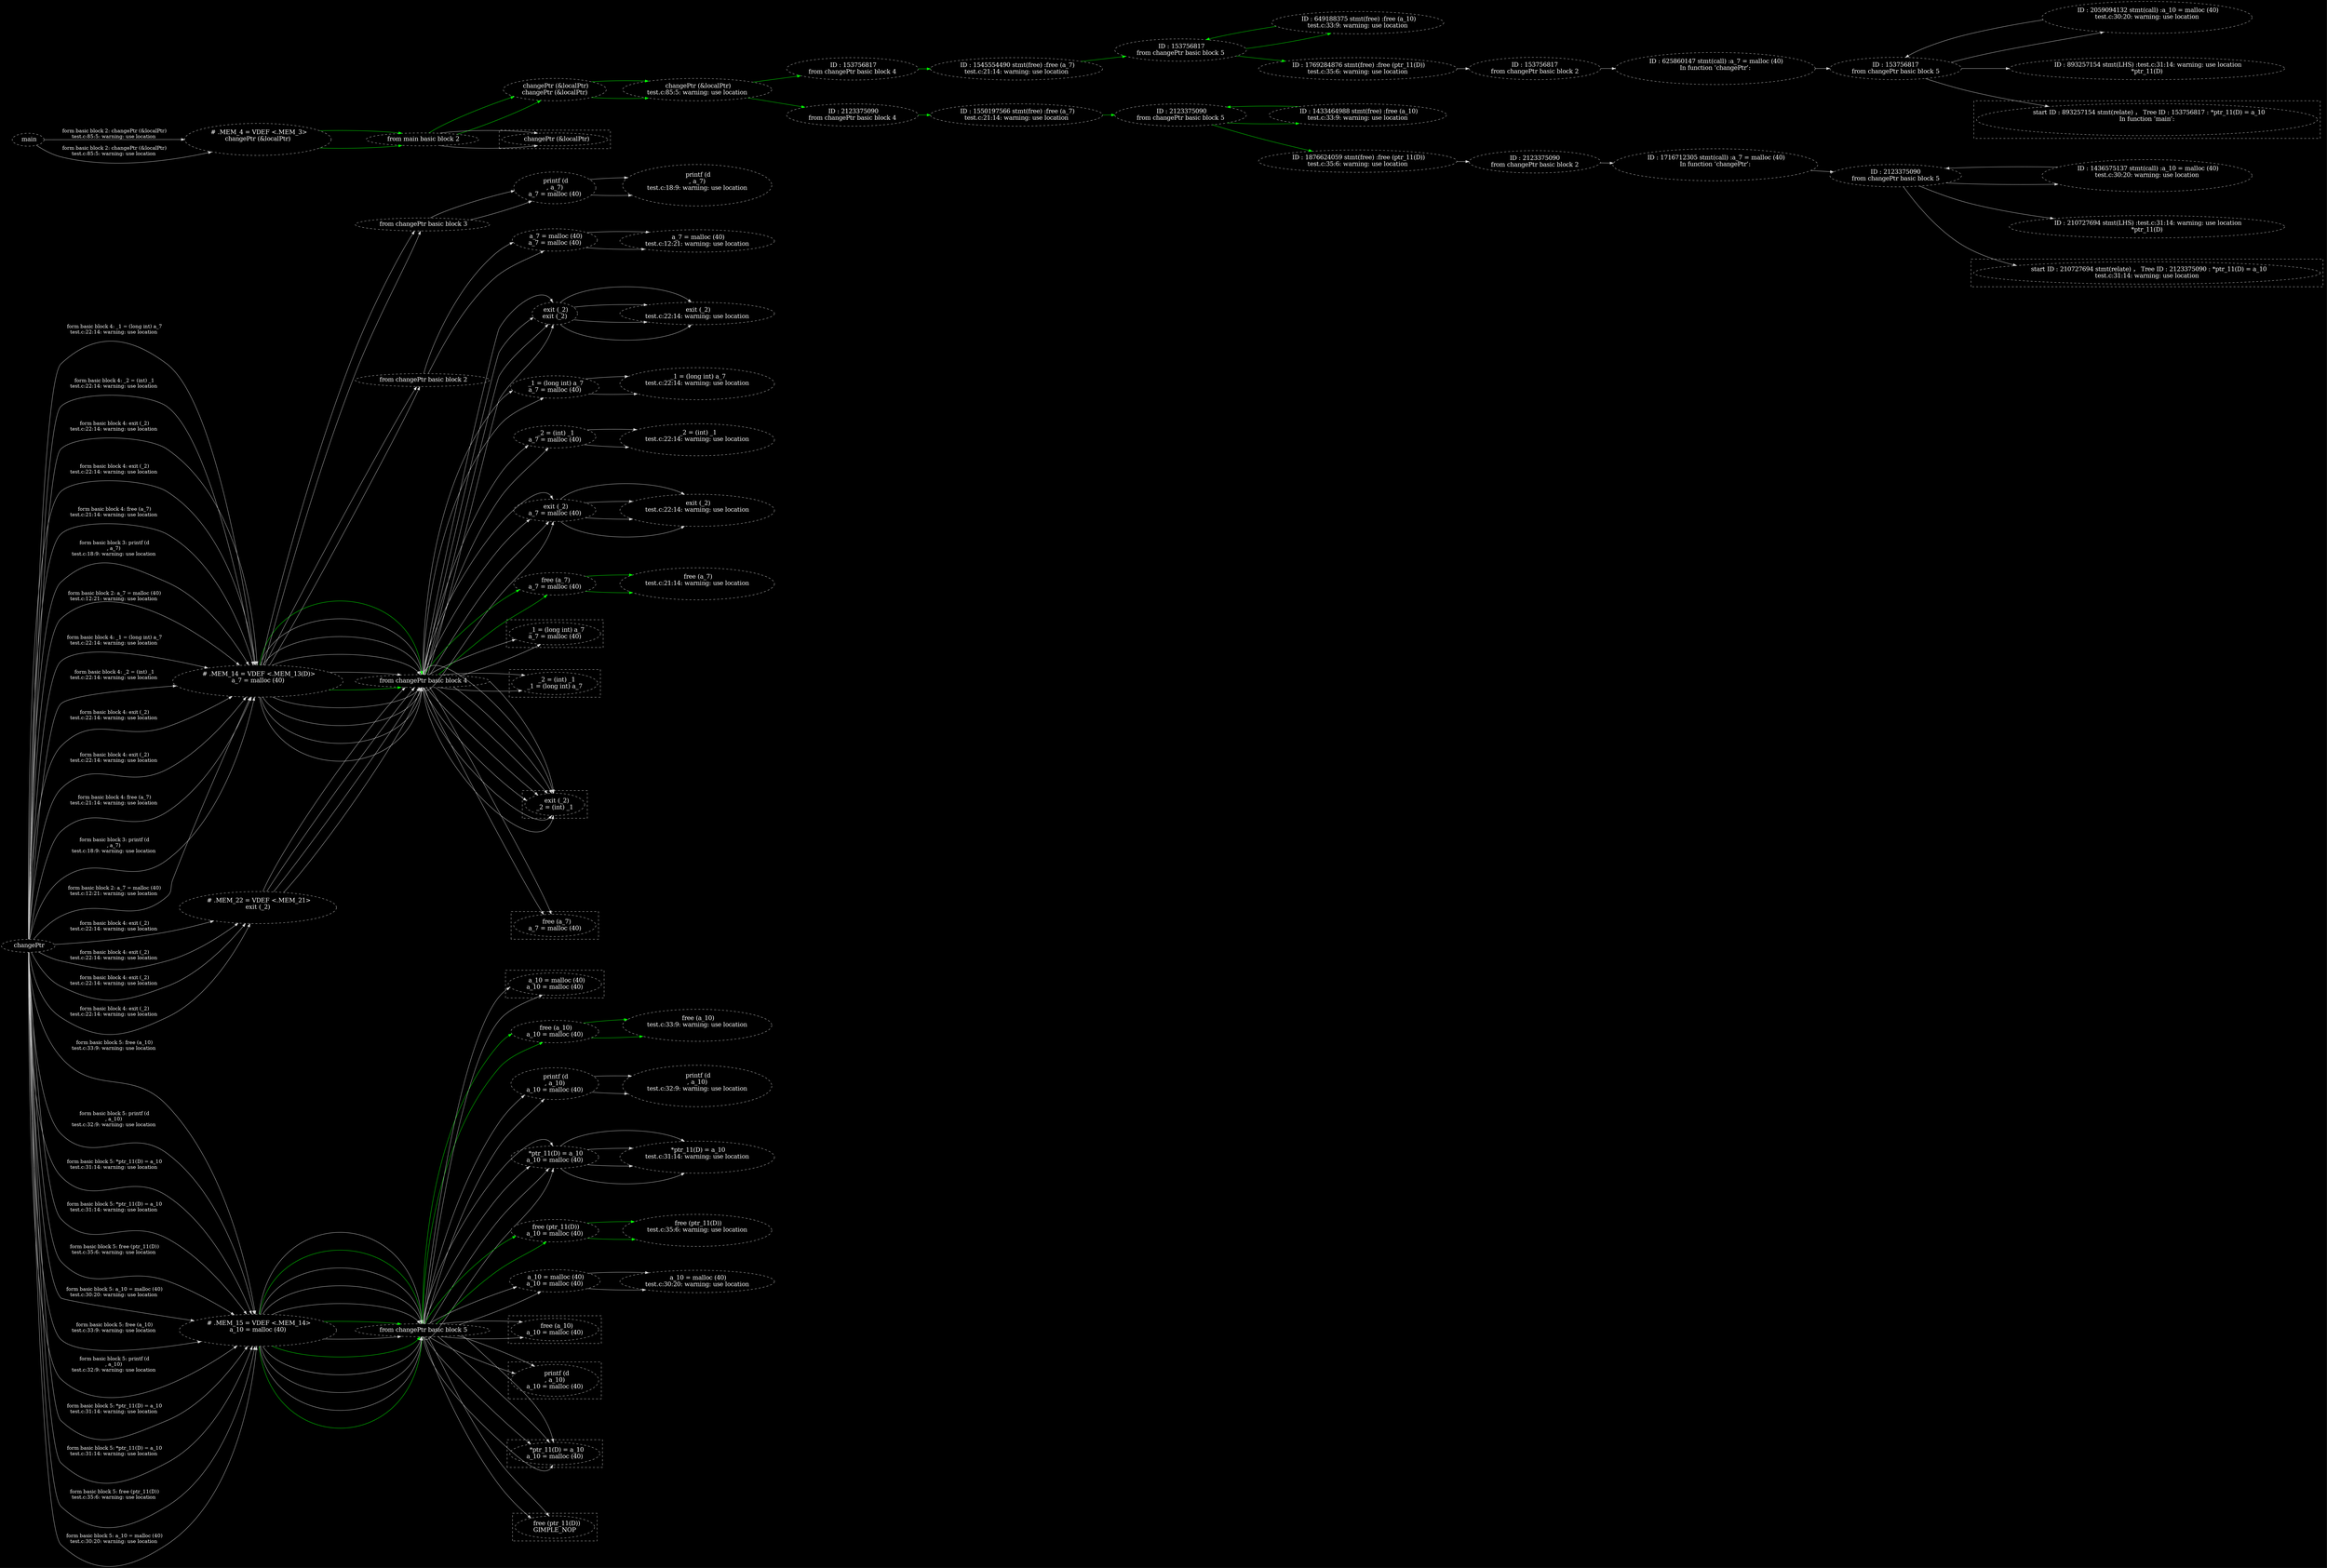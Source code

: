 digraph {   graph [bgcolor=black];node [fillcolor=black color=lightgray     fontsize = 18 fontcolor=white  style="filled,dashed"]; edge [color=lightgray]; constraint=false ;rankdir = LR; rank=same; nodesep=1.0; 


" changePtr
"->


" # .MEM_14 = VDEF <.MEM_13(D)>
a_7 = malloc (40)

"

[fontsize = 15 fontcolor=white;label=" form basic block 4: _1 = (long int) a_7
test.c:22:14: warning: use location

" ]

" # .MEM_14 = VDEF <.MEM_13(D)>
a_7 = malloc (40)

"->

" from changePtr basic block 4"

->" _1 = (long int) a_7
a_7 = malloc (40)
"

->" _1 = (long int) a_7
test.c:22:14: warning: use location

"

" changePtr
"->


" # .MEM_14 = VDEF <.MEM_13(D)>
a_7 = malloc (40)

"

[fontsize = 15 fontcolor=white;label=" form basic block 4: _2 = (int) _1
test.c:22:14: warning: use location

" ]

" # .MEM_14 = VDEF <.MEM_13(D)>
a_7 = malloc (40)

"->

" from changePtr basic block 4"

->" _2 = (int) _1
a_7 = malloc (40)
"

->" _2 = (int) _1
test.c:22:14: warning: use location

"

" changePtr
"->


" # .MEM_14 = VDEF <.MEM_13(D)>
a_7 = malloc (40)

"

[fontsize = 15 fontcolor=white;label=" form basic block 4: exit (_2)
test.c:22:14: warning: use location

" ]

" # .MEM_14 = VDEF <.MEM_13(D)>
a_7 = malloc (40)

"->

" from changePtr basic block 4"

->" exit (_2)
a_7 = malloc (40)
"

->" exit (_2)
test.c:22:14: warning: use location

"


" changePtr
"->


" # .MEM_14 = VDEF <.MEM_13(D)>
a_7 = malloc (40)

"

[fontsize = 15 fontcolor=white;label=" form basic block 4: exit (_2)
test.c:22:14: warning: use location

" ]

" # .MEM_14 = VDEF <.MEM_13(D)>
a_7 = malloc (40)

"->

" from changePtr basic block 4"

->" exit (_2)
a_7 = malloc (40)
"

->" exit (_2)
test.c:22:14: warning: use location

"


" changePtr
"->


" # .MEM_14 = VDEF <.MEM_13(D)>
a_7 = malloc (40)

"

[fontsize = 15 fontcolor=white;label=" form basic block 4: free (a_7)
test.c:21:14: warning: use location

" ]

" # .MEM_14 = VDEF <.MEM_13(D)>
a_7 = malloc (40)

"->

" from changePtr basic block 4"

->" free (a_7)
a_7 = malloc (40)
"

->" free (a_7)
test.c:21:14: warning: use location

"

[color="green" ]


" changePtr
"->


" # .MEM_14 = VDEF <.MEM_13(D)>
a_7 = malloc (40)

"

[fontsize = 15 fontcolor=white;label=" form basic block 3: printf (d
, a_7)
test.c:18:9: warning: use location

" ]

" # .MEM_14 = VDEF <.MEM_13(D)>
a_7 = malloc (40)

"->

" from changePtr basic block 3"

->" printf (d
, a_7)
a_7 = malloc (40)
"

->" printf (d
, a_7)
test.c:18:9: warning: use location

"


" changePtr
"->


" # .MEM_14 = VDEF <.MEM_13(D)>
a_7 = malloc (40)

"

[fontsize = 15 fontcolor=white;label=" form basic block 2: a_7 = malloc (40)
test.c:12:21: warning: use location
" ]

" # .MEM_14 = VDEF <.MEM_13(D)>
a_7 = malloc (40)

"->

" from changePtr basic block 2"

->" a_7 = malloc (40)
a_7 = malloc (40)
"

->" a_7 = malloc (40)
test.c:12:21: warning: use location
"


" from changePtr basic block 4"

->subgraph cluster_201234116 { color=lightgrey; style ="dashed";"  _1 = (long int) a_7
a_7 = malloc (40)
";}

" from changePtr basic block 4"

->subgraph cluster_655052313 { color=lightgrey; style ="dashed";"  _2 = (int) _1
_1 = (long int) a_7
";}

" from changePtr basic block 4"

->subgraph cluster_327847241 { color=lightgrey; style ="dashed";"  exit (_2)
_2 = (int) _1
";}

" from changePtr basic block 4"

->subgraph cluster_565711244 { color=lightgrey; style ="dashed";"  exit (_2)
_2 = (int) _1
";}

" from changePtr basic block 4"

->subgraph cluster_247305845 { color=lightgrey; style ="dashed";"  free (a_7)
a_7 = malloc (40)
";}



 




" changePtr
"->


" # .MEM_22 = VDEF <.MEM_21>
exit (_2)

"

[fontsize = 15 fontcolor=white;label=" form basic block 4: exit (_2)
test.c:22:14: warning: use location
" ]

" # .MEM_22 = VDEF <.MEM_21>
exit (_2)

"->

" from changePtr basic block 4"

->" exit (_2)
exit (_2)
"

->" exit (_2)
test.c:22:14: warning: use location
"


" changePtr
"->


" # .MEM_22 = VDEF <.MEM_21>
exit (_2)

"

[fontsize = 15 fontcolor=white;label=" form basic block 4: exit (_2)
test.c:22:14: warning: use location
" ]

" # .MEM_22 = VDEF <.MEM_21>
exit (_2)

"->

" from changePtr basic block 4"

->" exit (_2)
exit (_2)
"

->" exit (_2)
test.c:22:14: warning: use location
"


" from changePtr basic block 4"

->subgraph cluster_281876895 { color=lightgrey; style ="dashed";"  exit (_2)
_2 = (int) _1
";}

" from changePtr basic block 4"

->subgraph cluster_561819290 { color=lightgrey; style ="dashed";"  exit (_2)
_2 = (int) _1
";}



 




" changePtr
"->


" # .MEM_15 = VDEF <.MEM_14>
a_10 = malloc (40)

"

[fontsize = 15 fontcolor=white;label=" form basic block 5: free (a_10)
test.c:33:9: warning: use location

" ]

" # .MEM_15 = VDEF <.MEM_14>
a_10 = malloc (40)

"->

" from changePtr basic block 5"

->" free (a_10)
a_10 = malloc (40)
"

->" free (a_10)
test.c:33:9: warning: use location

"

[color="green" ]


" changePtr
"->


" # .MEM_15 = VDEF <.MEM_14>
a_10 = malloc (40)

"

[fontsize = 15 fontcolor=white;label=" form basic block 5: printf (d
, a_10)
test.c:32:9: warning: use location

" ]

" # .MEM_15 = VDEF <.MEM_14>
a_10 = malloc (40)

"->

" from changePtr basic block 5"

->" printf (d
, a_10)
a_10 = malloc (40)
"

->" printf (d
, a_10)
test.c:32:9: warning: use location

"


" changePtr
"->


" # .MEM_15 = VDEF <.MEM_14>
a_10 = malloc (40)

"

[fontsize = 15 fontcolor=white;label=" form basic block 5: *ptr_11(D) = a_10
test.c:31:14: warning: use location

" ]

" # .MEM_15 = VDEF <.MEM_14>
a_10 = malloc (40)

"->

" from changePtr basic block 5"

->" *ptr_11(D) = a_10
a_10 = malloc (40)
"

->" *ptr_11(D) = a_10
test.c:31:14: warning: use location

"


" changePtr
"->


" # .MEM_15 = VDEF <.MEM_14>
a_10 = malloc (40)

"

[fontsize = 15 fontcolor=white;label=" form basic block 5: *ptr_11(D) = a_10
test.c:31:14: warning: use location

" ]

" # .MEM_15 = VDEF <.MEM_14>
a_10 = malloc (40)

"->

" from changePtr basic block 5"

->" *ptr_11(D) = a_10
a_10 = malloc (40)
"

->" *ptr_11(D) = a_10
test.c:31:14: warning: use location

"


" changePtr
"->


" # .MEM_15 = VDEF <.MEM_14>
a_10 = malloc (40)

"

[fontsize = 15 fontcolor=white;label=" form basic block 5: free (ptr_11(D))
test.c:35:6: warning: use location

" ]

" # .MEM_15 = VDEF <.MEM_14>
a_10 = malloc (40)

"->

" from changePtr basic block 5"

->" free (ptr_11(D))
a_10 = malloc (40)
"

->" free (ptr_11(D))
test.c:35:6: warning: use location

"

[color="green" ]


" changePtr
"->


" # .MEM_15 = VDEF <.MEM_14>
a_10 = malloc (40)

"

[fontsize = 15 fontcolor=white;label=" form basic block 5: a_10 = malloc (40)
test.c:30:20: warning: use location
" ]

" # .MEM_15 = VDEF <.MEM_14>
a_10 = malloc (40)

"->

" from changePtr basic block 5"

->" a_10 = malloc (40)
a_10 = malloc (40)
"

->" a_10 = malloc (40)
test.c:30:20: warning: use location
"


" from changePtr basic block 5"

->subgraph cluster_1818784785 { color=lightgrey; style ="dashed";"  free (a_10)
a_10 = malloc (40)
";}

" from changePtr basic block 5"

->subgraph cluster_1780842483 { color=lightgrey; style ="dashed";"  printf (d
, a_10)
a_10 = malloc (40)
";}

" from changePtr basic block 5"

->subgraph cluster_806935330 { color=lightgrey; style ="dashed";"  *ptr_11(D) = a_10
a_10 = malloc (40)
";}

" from changePtr basic block 5"

->subgraph cluster_871736945 { color=lightgrey; style ="dashed";"  *ptr_11(D) = a_10
a_10 = malloc (40)
";}

" from changePtr basic block 5"

->subgraph cluster_300674910 { color=lightgrey; style ="dashed";"  free (ptr_11(D))
GIMPLE_NOP
";}

" from changePtr basic block 5"

->subgraph cluster_313287563 { color=lightgrey; style ="dashed";"  a_10 = malloc (40)
a_10 = malloc (40)
";}



 




" main
"->


" # .MEM_4 = VDEF <.MEM_3>
changePtr (&localPtr)

"

[fontsize = 15 fontcolor=white;label=" form basic block 2: changePtr (&localPtr)
test.c:85:5: warning: use location
" ]

" # .MEM_4 = VDEF <.MEM_3>
changePtr (&localPtr)

"->

" from main basic block 2"

->" changePtr (&localPtr)
changePtr (&localPtr)
"

->" changePtr (&localPtr)
test.c:85:5: warning: use location
"


->" ID : 153756817
from changePtr basic block 4"->

" ID : 1545554490 stmt(free) :free (a_7)
test.c:21:14: warning: use location
"

[color="green" ]

" ID : 1545554490 stmt(free) :free (a_7)
test.c:21:14: warning: use location
"


->" ID : 153756817
from changePtr basic block 5"->

" ID : 649188375 stmt(free) :free (a_10)
test.c:33:9: warning: use location
"

[color="green" ]

" ID : 649188375 stmt(free) :free (a_10)
test.c:33:9: warning: use location
"


->" ID : 153756817
from changePtr basic block 5"->

" ID : 1769284876 stmt(free) :free (ptr_11(D))
test.c:35:6: warning: use location
"

[color="green" ]

" ID : 1769284876 stmt(free) :free (ptr_11(D))
test.c:35:6: warning: use location
"


->"ID : 153756817
from changePtr basic block 2"->

" ID : 625860147 stmt(call) :a_7 = malloc (40)
In function ‘changePtr’:

"

->"ID : 153756817
from changePtr basic block 5"->

" ID : 2059094132 stmt(call) :a_10 = malloc (40)
test.c:30:20: warning: use location

"


->"ID : 153756817
from changePtr basic block 5"->


" ID : 893257154 stmt(LHS) :test.c:31:14: warning: use location
*ptr_11(D)
"


" main
"->


" # .MEM_4 = VDEF <.MEM_3>
changePtr (&localPtr)

"

[fontsize = 15 fontcolor=white;label=" form basic block 2: changePtr (&localPtr)
test.c:85:5: warning: use location
" ]

" # .MEM_4 = VDEF <.MEM_3>
changePtr (&localPtr)

"->

" from main basic block 2"

->" changePtr (&localPtr)
changePtr (&localPtr)
"

->" changePtr (&localPtr)
test.c:85:5: warning: use location
"


->" ID : 2123375090
from changePtr basic block 4"->

" ID : 1550197566 stmt(free) :free (a_7)
test.c:21:14: warning: use location
"

[color="green" ]

" ID : 1550197566 stmt(free) :free (a_7)
test.c:21:14: warning: use location
"


->" ID : 2123375090
from changePtr basic block 5"->

" ID : 1433464988 stmt(free) :free (a_10)
test.c:33:9: warning: use location
"

[color="green" ]

" ID : 1433464988 stmt(free) :free (a_10)
test.c:33:9: warning: use location
"


->" ID : 2123375090
from changePtr basic block 5"->

" ID : 1876624059 stmt(free) :free (ptr_11(D))
test.c:35:6: warning: use location
"

[color="green" ]

" ID : 1876624059 stmt(free) :free (ptr_11(D))
test.c:35:6: warning: use location
"


->"ID : 2123375090
from changePtr basic block 2"->

" ID : 1716712305 stmt(call) :a_7 = malloc (40)
In function ‘changePtr’:

"

->"ID : 2123375090
from changePtr basic block 5"->

" ID : 1436575137 stmt(call) :a_10 = malloc (40)
test.c:30:20: warning: use location

"


->"ID : 2123375090
from changePtr basic block 5"->


" ID : 210727694 stmt(LHS) :test.c:31:14: warning: use location
*ptr_11(D)
"


" from main basic block 2"

->subgraph cluster_291005094 { color=lightgrey; style ="dashed";"  changePtr (&localPtr)
";}

" from main basic block 2"

->subgraph cluster_1167926942 { color=lightgrey; style ="dashed";"  changePtr (&localPtr)
";}

"ID : 153756817
from changePtr basic block 5"->

subgraph cluster_456813166 { color=lightgrey; style ="dashed";"  start ID : 893257154 stmt(relate) ， Tree ID : 153756817 : *ptr_11(D) = a_10
In function ‘main’:

";}

"ID : 2123375090
from changePtr basic block 5"->

subgraph cluster_242138978 { color=lightgrey; style ="dashed";"  start ID : 210727694 stmt(relate) ， Tree ID : 2123375090 : *ptr_11(D) = a_10
test.c:31:14: warning: use location
";}



 




" changePtr
"->


" # .MEM_14 = VDEF <.MEM_13(D)>
a_7 = malloc (40)

"

[fontsize = 15 fontcolor=white;label=" form basic block 4: _1 = (long int) a_7
test.c:22:14: warning: use location

" ]

" # .MEM_14 = VDEF <.MEM_13(D)>
a_7 = malloc (40)

"->

" from changePtr basic block 4"

->" _1 = (long int) a_7
a_7 = malloc (40)
"

->" _1 = (long int) a_7
test.c:22:14: warning: use location

"

" changePtr
"->


" # .MEM_14 = VDEF <.MEM_13(D)>
a_7 = malloc (40)

"

[fontsize = 15 fontcolor=white;label=" form basic block 4: _2 = (int) _1
test.c:22:14: warning: use location

" ]

" # .MEM_14 = VDEF <.MEM_13(D)>
a_7 = malloc (40)

"->

" from changePtr basic block 4"

->" _2 = (int) _1
a_7 = malloc (40)
"

->" _2 = (int) _1
test.c:22:14: warning: use location

"

" changePtr
"->


" # .MEM_14 = VDEF <.MEM_13(D)>
a_7 = malloc (40)

"

[fontsize = 15 fontcolor=white;label=" form basic block 4: exit (_2)
test.c:22:14: warning: use location

" ]

" # .MEM_14 = VDEF <.MEM_13(D)>
a_7 = malloc (40)

"->

" from changePtr basic block 4"

->" exit (_2)
a_7 = malloc (40)
"

->" exit (_2)
test.c:22:14: warning: use location

"


" changePtr
"->


" # .MEM_14 = VDEF <.MEM_13(D)>
a_7 = malloc (40)

"

[fontsize = 15 fontcolor=white;label=" form basic block 4: exit (_2)
test.c:22:14: warning: use location

" ]

" # .MEM_14 = VDEF <.MEM_13(D)>
a_7 = malloc (40)

"->

" from changePtr basic block 4"

->" exit (_2)
a_7 = malloc (40)
"

->" exit (_2)
test.c:22:14: warning: use location

"


" changePtr
"->


" # .MEM_14 = VDEF <.MEM_13(D)>
a_7 = malloc (40)

"

[fontsize = 15 fontcolor=white;label=" form basic block 4: free (a_7)
test.c:21:14: warning: use location

" ]

" # .MEM_14 = VDEF <.MEM_13(D)>
a_7 = malloc (40)

"->

" from changePtr basic block 4"

->" free (a_7)
a_7 = malloc (40)
"

->" free (a_7)
test.c:21:14: warning: use location

"

[color="green" ]


" changePtr
"->


" # .MEM_14 = VDEF <.MEM_13(D)>
a_7 = malloc (40)

"

[fontsize = 15 fontcolor=white;label=" form basic block 3: printf (d
, a_7)
test.c:18:9: warning: use location

" ]

" # .MEM_14 = VDEF <.MEM_13(D)>
a_7 = malloc (40)

"->

" from changePtr basic block 3"

->" printf (d
, a_7)
a_7 = malloc (40)
"

->" printf (d
, a_7)
test.c:18:9: warning: use location

"


" changePtr
"->


" # .MEM_14 = VDEF <.MEM_13(D)>
a_7 = malloc (40)

"

[fontsize = 15 fontcolor=white;label=" form basic block 2: a_7 = malloc (40)
test.c:12:21: warning: use location
" ]

" # .MEM_14 = VDEF <.MEM_13(D)>
a_7 = malloc (40)

"->

" from changePtr basic block 2"

->" a_7 = malloc (40)
a_7 = malloc (40)
"

->" a_7 = malloc (40)
test.c:12:21: warning: use location
"


" from changePtr basic block 4"

->subgraph cluster_1369161059 { color=lightgrey; style ="dashed";"  _1 = (long int) a_7
a_7 = malloc (40)
";}

" from changePtr basic block 4"

->subgraph cluster_1111865480 { color=lightgrey; style ="dashed";"  _2 = (int) _1
_1 = (long int) a_7
";}

" from changePtr basic block 4"

->subgraph cluster_569986219 { color=lightgrey; style ="dashed";"  exit (_2)
_2 = (int) _1
";}

" from changePtr basic block 4"

->subgraph cluster_1934872303 { color=lightgrey; style ="dashed";"  exit (_2)
_2 = (int) _1
";}

" from changePtr basic block 4"

->subgraph cluster_1359171325 { color=lightgrey; style ="dashed";"  free (a_7)
a_7 = malloc (40)
";}



 




" changePtr
"->


" # .MEM_22 = VDEF <.MEM_21>
exit (_2)

"

[fontsize = 15 fontcolor=white;label=" form basic block 4: exit (_2)
test.c:22:14: warning: use location
" ]

" # .MEM_22 = VDEF <.MEM_21>
exit (_2)

"->

" from changePtr basic block 4"

->" exit (_2)
exit (_2)
"

->" exit (_2)
test.c:22:14: warning: use location
"


" changePtr
"->


" # .MEM_22 = VDEF <.MEM_21>
exit (_2)

"

[fontsize = 15 fontcolor=white;label=" form basic block 4: exit (_2)
test.c:22:14: warning: use location
" ]

" # .MEM_22 = VDEF <.MEM_21>
exit (_2)

"->

" from changePtr basic block 4"

->" exit (_2)
exit (_2)
"

->" exit (_2)
test.c:22:14: warning: use location
"


" from changePtr basic block 4"

->subgraph cluster_851863115 { color=lightgrey; style ="dashed";"  exit (_2)
_2 = (int) _1
";}

" from changePtr basic block 4"

->subgraph cluster_349207945 { color=lightgrey; style ="dashed";"  exit (_2)
_2 = (int) _1
";}



 




" changePtr
"->


" # .MEM_15 = VDEF <.MEM_14>
a_10 = malloc (40)

"

[fontsize = 15 fontcolor=white;label=" form basic block 5: free (a_10)
test.c:33:9: warning: use location

" ]

" # .MEM_15 = VDEF <.MEM_14>
a_10 = malloc (40)

"->

" from changePtr basic block 5"

->" free (a_10)
a_10 = malloc (40)
"

->" free (a_10)
test.c:33:9: warning: use location

"

[color="green" ]


" changePtr
"->


" # .MEM_15 = VDEF <.MEM_14>
a_10 = malloc (40)

"

[fontsize = 15 fontcolor=white;label=" form basic block 5: printf (d
, a_10)
test.c:32:9: warning: use location

" ]

" # .MEM_15 = VDEF <.MEM_14>
a_10 = malloc (40)

"->

" from changePtr basic block 5"

->" printf (d
, a_10)
a_10 = malloc (40)
"

->" printf (d
, a_10)
test.c:32:9: warning: use location

"


" changePtr
"->


" # .MEM_15 = VDEF <.MEM_14>
a_10 = malloc (40)

"

[fontsize = 15 fontcolor=white;label=" form basic block 5: *ptr_11(D) = a_10
test.c:31:14: warning: use location

" ]

" # .MEM_15 = VDEF <.MEM_14>
a_10 = malloc (40)

"->

" from changePtr basic block 5"

->" *ptr_11(D) = a_10
a_10 = malloc (40)
"

->" *ptr_11(D) = a_10
test.c:31:14: warning: use location

"


" changePtr
"->


" # .MEM_15 = VDEF <.MEM_14>
a_10 = malloc (40)

"

[fontsize = 15 fontcolor=white;label=" form basic block 5: *ptr_11(D) = a_10
test.c:31:14: warning: use location

" ]

" # .MEM_15 = VDEF <.MEM_14>
a_10 = malloc (40)

"->

" from changePtr basic block 5"

->" *ptr_11(D) = a_10
a_10 = malloc (40)
"

->" *ptr_11(D) = a_10
test.c:31:14: warning: use location

"


" changePtr
"->


" # .MEM_15 = VDEF <.MEM_14>
a_10 = malloc (40)

"

[fontsize = 15 fontcolor=white;label=" form basic block 5: free (ptr_11(D))
test.c:35:6: warning: use location

" ]

" # .MEM_15 = VDEF <.MEM_14>
a_10 = malloc (40)

"->

" from changePtr basic block 5"

->" free (ptr_11(D))
a_10 = malloc (40)
"

->" free (ptr_11(D))
test.c:35:6: warning: use location

"

[color="green" ]


" changePtr
"->


" # .MEM_15 = VDEF <.MEM_14>
a_10 = malloc (40)

"

[fontsize = 15 fontcolor=white;label=" form basic block 5: a_10 = malloc (40)
test.c:30:20: warning: use location
" ]

" # .MEM_15 = VDEF <.MEM_14>
a_10 = malloc (40)

"->

" from changePtr basic block 5"

->" a_10 = malloc (40)
a_10 = malloc (40)
"

->" a_10 = malloc (40)
test.c:30:20: warning: use location
"


" from changePtr basic block 5"

->subgraph cluster_1030472462 { color=lightgrey; style ="dashed";"  free (a_10)
a_10 = malloc (40)
";}

" from changePtr basic block 5"

->subgraph cluster_485221950 { color=lightgrey; style ="dashed";"  printf (d
, a_10)
a_10 = malloc (40)
";}

" from changePtr basic block 5"

->subgraph cluster_1156143276 { color=lightgrey; style ="dashed";"  *ptr_11(D) = a_10
a_10 = malloc (40)
";}

" from changePtr basic block 5"

->subgraph cluster_1902209408 { color=lightgrey; style ="dashed";"  *ptr_11(D) = a_10
a_10 = malloc (40)
";}

" from changePtr basic block 5"

->subgraph cluster_785896860 { color=lightgrey; style ="dashed";"  free (ptr_11(D))
GIMPLE_NOP
";}

" from changePtr basic block 5"

->subgraph cluster_1469430839 { color=lightgrey; style ="dashed";"  a_10 = malloc (40)
a_10 = malloc (40)
";}



  }
